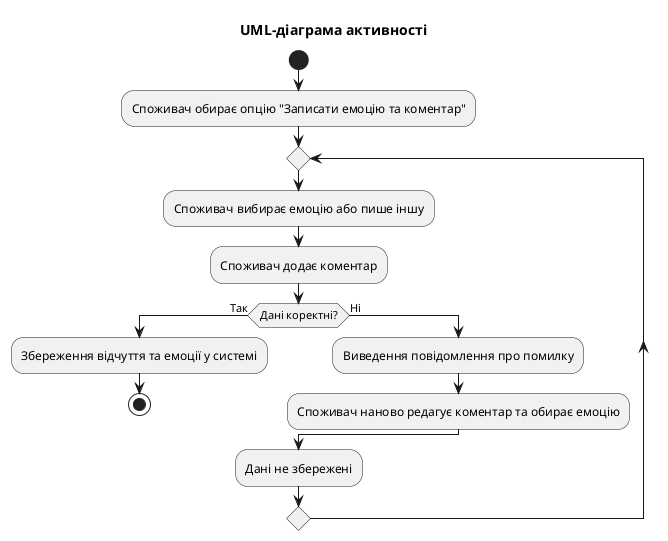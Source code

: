 @startuml

title UML-діаграма активності

start

:Споживач обирає опцію "Записати емоцію та коментар";

repeat
  :Споживач вибирає емоцію або пише іншу;
  :Споживач додає коментар;

  if (Дані коректні?) then (Так)
    :Збереження відчуття та емоції у системі;
    stop
  else (Ні)
    :Виведення повідомлення про помилку;
    :Споживач наново редагує коментар та обирає емоцію;
  endif
:Дані не збережені;
repeat while ();

@enduml
